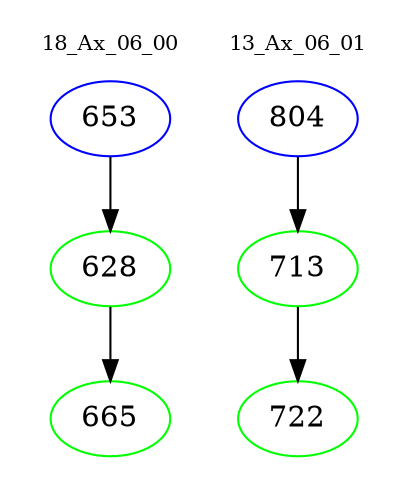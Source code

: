 digraph{
subgraph cluster_0 {
color = white
label = "18_Ax_06_00";
fontsize=10;
T0_653 [label="653", color="blue"]
T0_653 -> T0_628 [color="black"]
T0_628 [label="628", color="green"]
T0_628 -> T0_665 [color="black"]
T0_665 [label="665", color="green"]
}
subgraph cluster_1 {
color = white
label = "13_Ax_06_01";
fontsize=10;
T1_804 [label="804", color="blue"]
T1_804 -> T1_713 [color="black"]
T1_713 [label="713", color="green"]
T1_713 -> T1_722 [color="black"]
T1_722 [label="722", color="green"]
}
}
